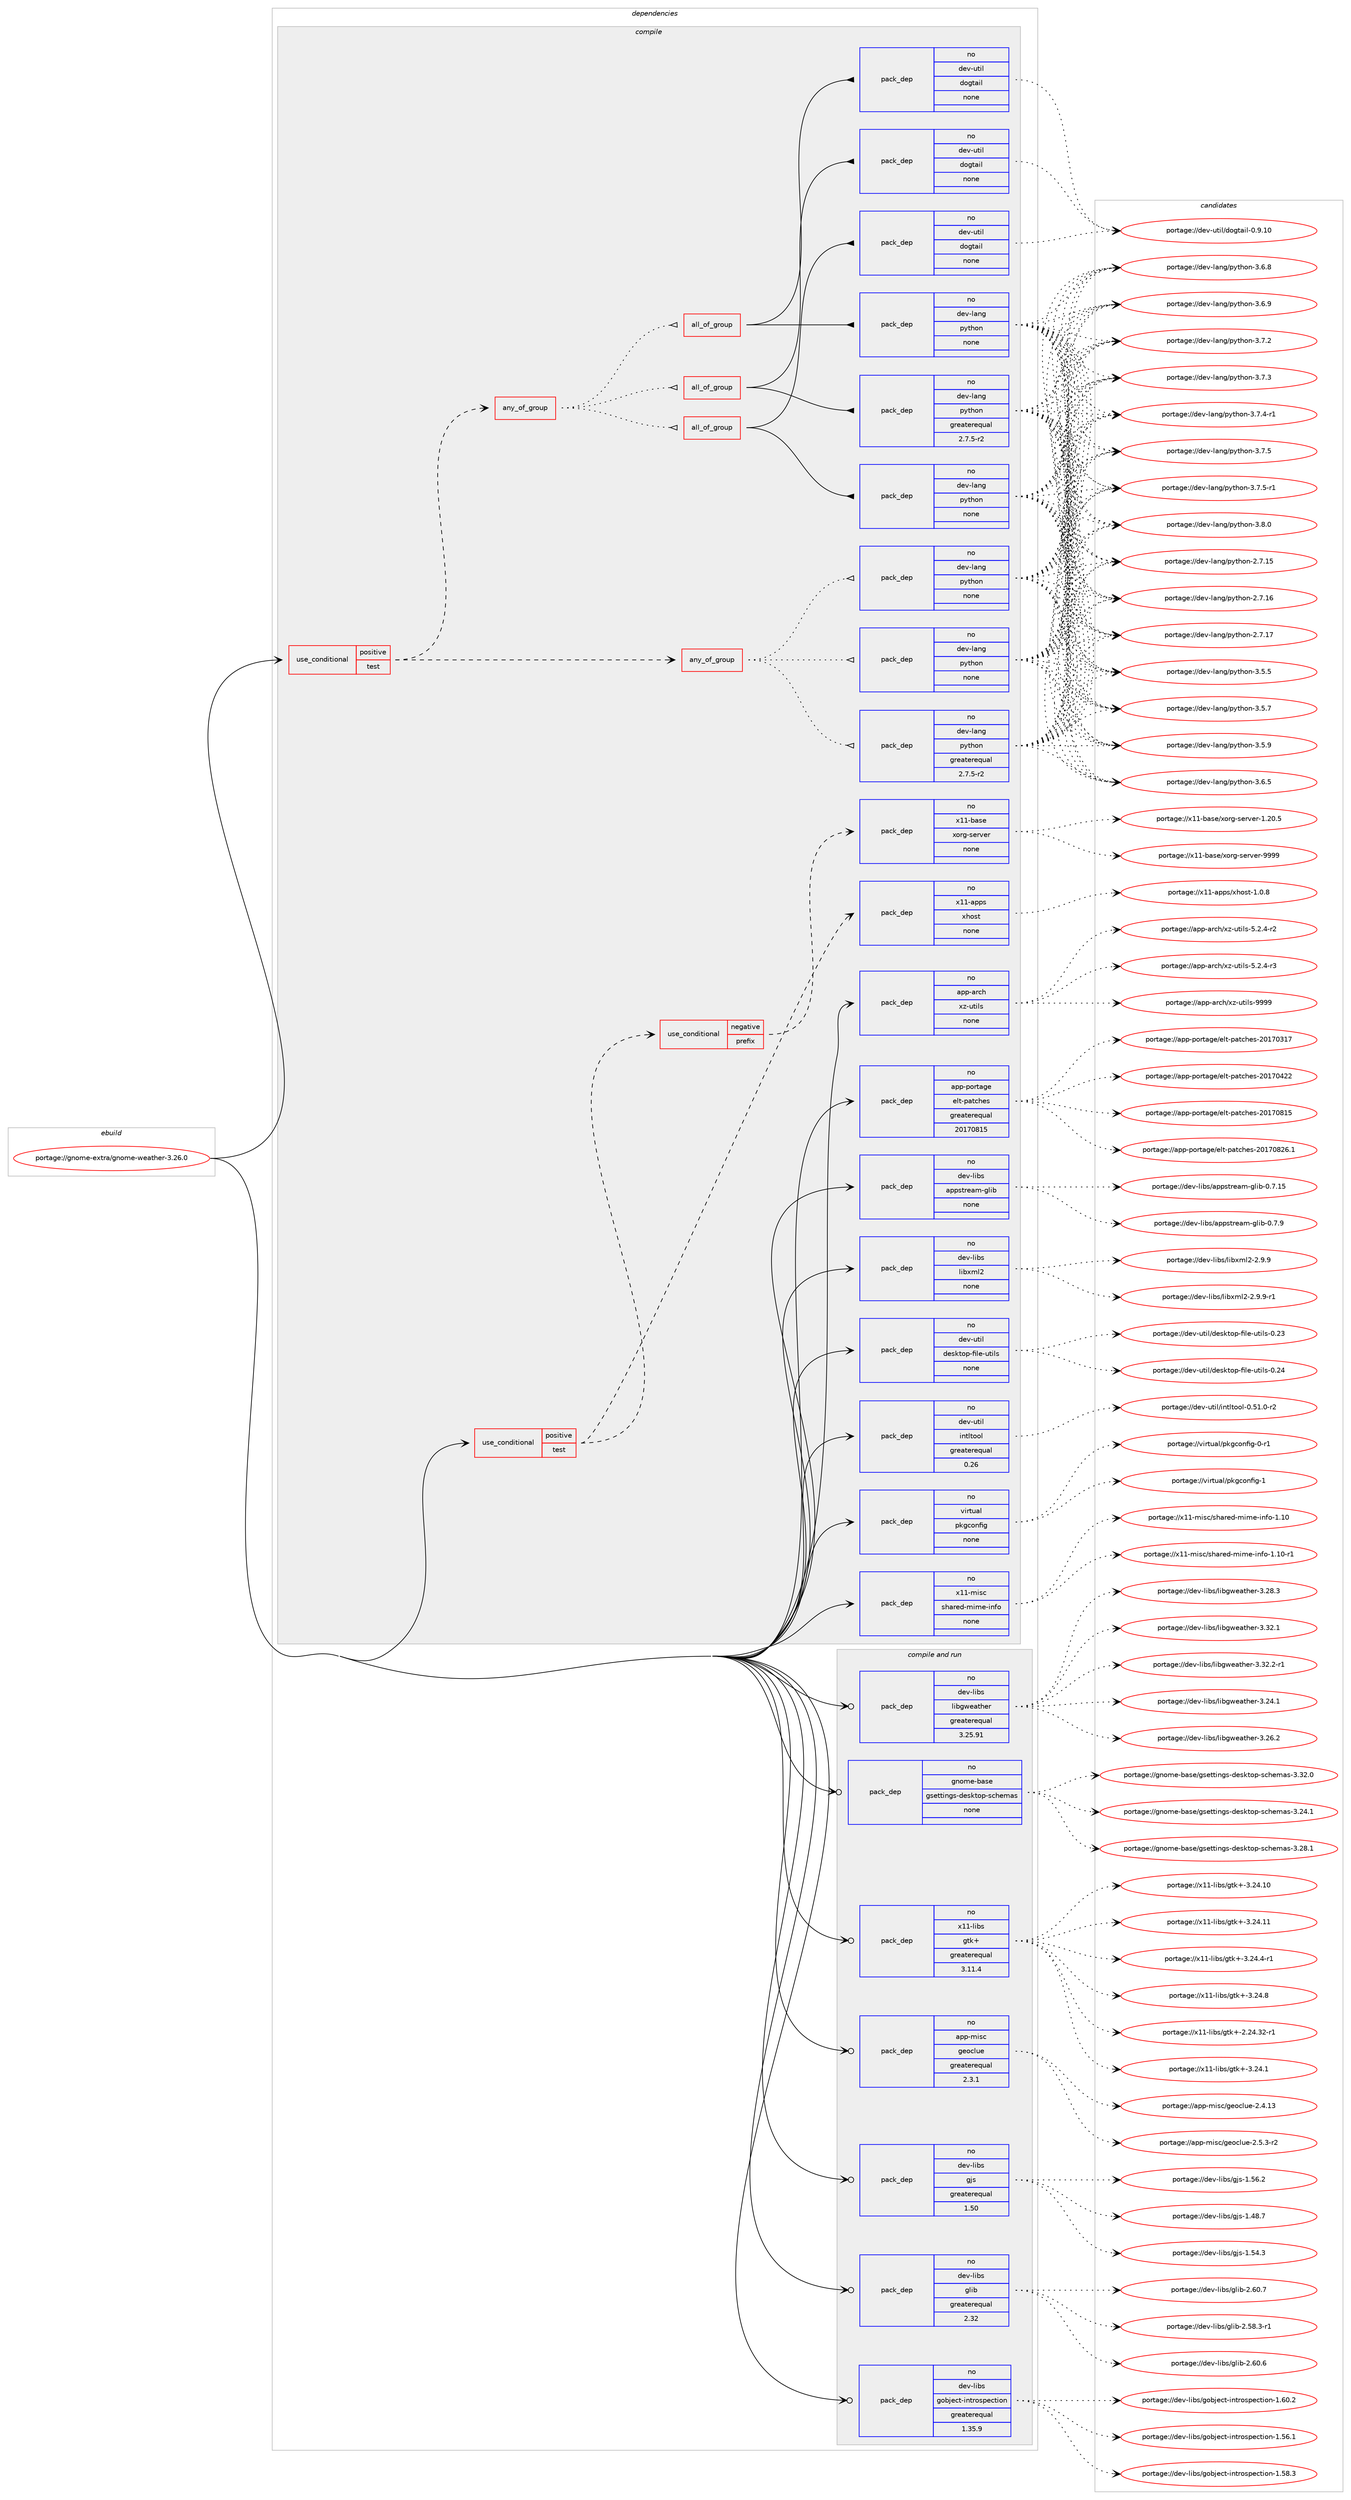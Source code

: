 digraph prolog {

# *************
# Graph options
# *************

newrank=true;
concentrate=true;
compound=true;
graph [rankdir=LR,fontname=Helvetica,fontsize=10,ranksep=1.5];#, ranksep=2.5, nodesep=0.2];
edge  [arrowhead=vee];
node  [fontname=Helvetica,fontsize=10];

# **********
# The ebuild
# **********

subgraph cluster_leftcol {
color=gray;
rank=same;
label=<<i>ebuild</i>>;
id [label="portage://gnome-extra/gnome-weather-3.26.0", color=red, width=4, href="../gnome-extra/gnome-weather-3.26.0.svg"];
}

# ****************
# The dependencies
# ****************

subgraph cluster_midcol {
color=gray;
label=<<i>dependencies</i>>;
subgraph cluster_compile {
fillcolor="#eeeeee";
style=filled;
label=<<i>compile</i>>;
subgraph cond74508 {
dependency282172 [label=<<TABLE BORDER="0" CELLBORDER="1" CELLSPACING="0" CELLPADDING="4"><TR><TD ROWSPAN="3" CELLPADDING="10">use_conditional</TD></TR><TR><TD>positive</TD></TR><TR><TD>test</TD></TR></TABLE>>, shape=none, color=red];
subgraph any4036 {
dependency282173 [label=<<TABLE BORDER="0" CELLBORDER="1" CELLSPACING="0" CELLPADDING="4"><TR><TD CELLPADDING="10">any_of_group</TD></TR></TABLE>>, shape=none, color=red];subgraph pack203536 {
dependency282174 [label=<<TABLE BORDER="0" CELLBORDER="1" CELLSPACING="0" CELLPADDING="4" WIDTH="220"><TR><TD ROWSPAN="6" CELLPADDING="30">pack_dep</TD></TR><TR><TD WIDTH="110">no</TD></TR><TR><TD>dev-lang</TD></TR><TR><TD>python</TD></TR><TR><TD>none</TD></TR><TR><TD></TD></TR></TABLE>>, shape=none, color=blue];
}
dependency282173:e -> dependency282174:w [weight=20,style="dotted",arrowhead="oinv"];
subgraph pack203537 {
dependency282175 [label=<<TABLE BORDER="0" CELLBORDER="1" CELLSPACING="0" CELLPADDING="4" WIDTH="220"><TR><TD ROWSPAN="6" CELLPADDING="30">pack_dep</TD></TR><TR><TD WIDTH="110">no</TD></TR><TR><TD>dev-lang</TD></TR><TR><TD>python</TD></TR><TR><TD>none</TD></TR><TR><TD></TD></TR></TABLE>>, shape=none, color=blue];
}
dependency282173:e -> dependency282175:w [weight=20,style="dotted",arrowhead="oinv"];
subgraph pack203538 {
dependency282176 [label=<<TABLE BORDER="0" CELLBORDER="1" CELLSPACING="0" CELLPADDING="4" WIDTH="220"><TR><TD ROWSPAN="6" CELLPADDING="30">pack_dep</TD></TR><TR><TD WIDTH="110">no</TD></TR><TR><TD>dev-lang</TD></TR><TR><TD>python</TD></TR><TR><TD>greaterequal</TD></TR><TR><TD>2.7.5-r2</TD></TR></TABLE>>, shape=none, color=blue];
}
dependency282173:e -> dependency282176:w [weight=20,style="dotted",arrowhead="oinv"];
}
dependency282172:e -> dependency282173:w [weight=20,style="dashed",arrowhead="vee"];
subgraph any4037 {
dependency282177 [label=<<TABLE BORDER="0" CELLBORDER="1" CELLSPACING="0" CELLPADDING="4"><TR><TD CELLPADDING="10">any_of_group</TD></TR></TABLE>>, shape=none, color=red];subgraph all95 {
dependency282178 [label=<<TABLE BORDER="0" CELLBORDER="1" CELLSPACING="0" CELLPADDING="4"><TR><TD CELLPADDING="10">all_of_group</TD></TR></TABLE>>, shape=none, color=red];subgraph pack203539 {
dependency282179 [label=<<TABLE BORDER="0" CELLBORDER="1" CELLSPACING="0" CELLPADDING="4" WIDTH="220"><TR><TD ROWSPAN="6" CELLPADDING="30">pack_dep</TD></TR><TR><TD WIDTH="110">no</TD></TR><TR><TD>dev-lang</TD></TR><TR><TD>python</TD></TR><TR><TD>none</TD></TR><TR><TD></TD></TR></TABLE>>, shape=none, color=blue];
}
dependency282178:e -> dependency282179:w [weight=20,style="solid",arrowhead="inv"];
subgraph pack203540 {
dependency282180 [label=<<TABLE BORDER="0" CELLBORDER="1" CELLSPACING="0" CELLPADDING="4" WIDTH="220"><TR><TD ROWSPAN="6" CELLPADDING="30">pack_dep</TD></TR><TR><TD WIDTH="110">no</TD></TR><TR><TD>dev-util</TD></TR><TR><TD>dogtail</TD></TR><TR><TD>none</TD></TR><TR><TD></TD></TR></TABLE>>, shape=none, color=blue];
}
dependency282178:e -> dependency282180:w [weight=20,style="solid",arrowhead="inv"];
}
dependency282177:e -> dependency282178:w [weight=20,style="dotted",arrowhead="oinv"];
subgraph all96 {
dependency282181 [label=<<TABLE BORDER="0" CELLBORDER="1" CELLSPACING="0" CELLPADDING="4"><TR><TD CELLPADDING="10">all_of_group</TD></TR></TABLE>>, shape=none, color=red];subgraph pack203541 {
dependency282182 [label=<<TABLE BORDER="0" CELLBORDER="1" CELLSPACING="0" CELLPADDING="4" WIDTH="220"><TR><TD ROWSPAN="6" CELLPADDING="30">pack_dep</TD></TR><TR><TD WIDTH="110">no</TD></TR><TR><TD>dev-lang</TD></TR><TR><TD>python</TD></TR><TR><TD>none</TD></TR><TR><TD></TD></TR></TABLE>>, shape=none, color=blue];
}
dependency282181:e -> dependency282182:w [weight=20,style="solid",arrowhead="inv"];
subgraph pack203542 {
dependency282183 [label=<<TABLE BORDER="0" CELLBORDER="1" CELLSPACING="0" CELLPADDING="4" WIDTH="220"><TR><TD ROWSPAN="6" CELLPADDING="30">pack_dep</TD></TR><TR><TD WIDTH="110">no</TD></TR><TR><TD>dev-util</TD></TR><TR><TD>dogtail</TD></TR><TR><TD>none</TD></TR><TR><TD></TD></TR></TABLE>>, shape=none, color=blue];
}
dependency282181:e -> dependency282183:w [weight=20,style="solid",arrowhead="inv"];
}
dependency282177:e -> dependency282181:w [weight=20,style="dotted",arrowhead="oinv"];
subgraph all97 {
dependency282184 [label=<<TABLE BORDER="0" CELLBORDER="1" CELLSPACING="0" CELLPADDING="4"><TR><TD CELLPADDING="10">all_of_group</TD></TR></TABLE>>, shape=none, color=red];subgraph pack203543 {
dependency282185 [label=<<TABLE BORDER="0" CELLBORDER="1" CELLSPACING="0" CELLPADDING="4" WIDTH="220"><TR><TD ROWSPAN="6" CELLPADDING="30">pack_dep</TD></TR><TR><TD WIDTH="110">no</TD></TR><TR><TD>dev-lang</TD></TR><TR><TD>python</TD></TR><TR><TD>greaterequal</TD></TR><TR><TD>2.7.5-r2</TD></TR></TABLE>>, shape=none, color=blue];
}
dependency282184:e -> dependency282185:w [weight=20,style="solid",arrowhead="inv"];
subgraph pack203544 {
dependency282186 [label=<<TABLE BORDER="0" CELLBORDER="1" CELLSPACING="0" CELLPADDING="4" WIDTH="220"><TR><TD ROWSPAN="6" CELLPADDING="30">pack_dep</TD></TR><TR><TD WIDTH="110">no</TD></TR><TR><TD>dev-util</TD></TR><TR><TD>dogtail</TD></TR><TR><TD>none</TD></TR><TR><TD></TD></TR></TABLE>>, shape=none, color=blue];
}
dependency282184:e -> dependency282186:w [weight=20,style="solid",arrowhead="inv"];
}
dependency282177:e -> dependency282184:w [weight=20,style="dotted",arrowhead="oinv"];
}
dependency282172:e -> dependency282177:w [weight=20,style="dashed",arrowhead="vee"];
}
id:e -> dependency282172:w [weight=20,style="solid",arrowhead="vee"];
subgraph cond74509 {
dependency282187 [label=<<TABLE BORDER="0" CELLBORDER="1" CELLSPACING="0" CELLPADDING="4"><TR><TD ROWSPAN="3" CELLPADDING="10">use_conditional</TD></TR><TR><TD>positive</TD></TR><TR><TD>test</TD></TR></TABLE>>, shape=none, color=red];
subgraph cond74510 {
dependency282188 [label=<<TABLE BORDER="0" CELLBORDER="1" CELLSPACING="0" CELLPADDING="4"><TR><TD ROWSPAN="3" CELLPADDING="10">use_conditional</TD></TR><TR><TD>negative</TD></TR><TR><TD>prefix</TD></TR></TABLE>>, shape=none, color=red];
subgraph pack203545 {
dependency282189 [label=<<TABLE BORDER="0" CELLBORDER="1" CELLSPACING="0" CELLPADDING="4" WIDTH="220"><TR><TD ROWSPAN="6" CELLPADDING="30">pack_dep</TD></TR><TR><TD WIDTH="110">no</TD></TR><TR><TD>x11-base</TD></TR><TR><TD>xorg-server</TD></TR><TR><TD>none</TD></TR><TR><TD></TD></TR></TABLE>>, shape=none, color=blue];
}
dependency282188:e -> dependency282189:w [weight=20,style="dashed",arrowhead="vee"];
}
dependency282187:e -> dependency282188:w [weight=20,style="dashed",arrowhead="vee"];
subgraph pack203546 {
dependency282190 [label=<<TABLE BORDER="0" CELLBORDER="1" CELLSPACING="0" CELLPADDING="4" WIDTH="220"><TR><TD ROWSPAN="6" CELLPADDING="30">pack_dep</TD></TR><TR><TD WIDTH="110">no</TD></TR><TR><TD>x11-apps</TD></TR><TR><TD>xhost</TD></TR><TR><TD>none</TD></TR><TR><TD></TD></TR></TABLE>>, shape=none, color=blue];
}
dependency282187:e -> dependency282190:w [weight=20,style="dashed",arrowhead="vee"];
}
id:e -> dependency282187:w [weight=20,style="solid",arrowhead="vee"];
subgraph pack203547 {
dependency282191 [label=<<TABLE BORDER="0" CELLBORDER="1" CELLSPACING="0" CELLPADDING="4" WIDTH="220"><TR><TD ROWSPAN="6" CELLPADDING="30">pack_dep</TD></TR><TR><TD WIDTH="110">no</TD></TR><TR><TD>app-arch</TD></TR><TR><TD>xz-utils</TD></TR><TR><TD>none</TD></TR><TR><TD></TD></TR></TABLE>>, shape=none, color=blue];
}
id:e -> dependency282191:w [weight=20,style="solid",arrowhead="vee"];
subgraph pack203548 {
dependency282192 [label=<<TABLE BORDER="0" CELLBORDER="1" CELLSPACING="0" CELLPADDING="4" WIDTH="220"><TR><TD ROWSPAN="6" CELLPADDING="30">pack_dep</TD></TR><TR><TD WIDTH="110">no</TD></TR><TR><TD>app-portage</TD></TR><TR><TD>elt-patches</TD></TR><TR><TD>greaterequal</TD></TR><TR><TD>20170815</TD></TR></TABLE>>, shape=none, color=blue];
}
id:e -> dependency282192:w [weight=20,style="solid",arrowhead="vee"];
subgraph pack203549 {
dependency282193 [label=<<TABLE BORDER="0" CELLBORDER="1" CELLSPACING="0" CELLPADDING="4" WIDTH="220"><TR><TD ROWSPAN="6" CELLPADDING="30">pack_dep</TD></TR><TR><TD WIDTH="110">no</TD></TR><TR><TD>dev-libs</TD></TR><TR><TD>appstream-glib</TD></TR><TR><TD>none</TD></TR><TR><TD></TD></TR></TABLE>>, shape=none, color=blue];
}
id:e -> dependency282193:w [weight=20,style="solid",arrowhead="vee"];
subgraph pack203550 {
dependency282194 [label=<<TABLE BORDER="0" CELLBORDER="1" CELLSPACING="0" CELLPADDING="4" WIDTH="220"><TR><TD ROWSPAN="6" CELLPADDING="30">pack_dep</TD></TR><TR><TD WIDTH="110">no</TD></TR><TR><TD>dev-libs</TD></TR><TR><TD>libxml2</TD></TR><TR><TD>none</TD></TR><TR><TD></TD></TR></TABLE>>, shape=none, color=blue];
}
id:e -> dependency282194:w [weight=20,style="solid",arrowhead="vee"];
subgraph pack203551 {
dependency282195 [label=<<TABLE BORDER="0" CELLBORDER="1" CELLSPACING="0" CELLPADDING="4" WIDTH="220"><TR><TD ROWSPAN="6" CELLPADDING="30">pack_dep</TD></TR><TR><TD WIDTH="110">no</TD></TR><TR><TD>dev-util</TD></TR><TR><TD>desktop-file-utils</TD></TR><TR><TD>none</TD></TR><TR><TD></TD></TR></TABLE>>, shape=none, color=blue];
}
id:e -> dependency282195:w [weight=20,style="solid",arrowhead="vee"];
subgraph pack203552 {
dependency282196 [label=<<TABLE BORDER="0" CELLBORDER="1" CELLSPACING="0" CELLPADDING="4" WIDTH="220"><TR><TD ROWSPAN="6" CELLPADDING="30">pack_dep</TD></TR><TR><TD WIDTH="110">no</TD></TR><TR><TD>dev-util</TD></TR><TR><TD>intltool</TD></TR><TR><TD>greaterequal</TD></TR><TR><TD>0.26</TD></TR></TABLE>>, shape=none, color=blue];
}
id:e -> dependency282196:w [weight=20,style="solid",arrowhead="vee"];
subgraph pack203553 {
dependency282197 [label=<<TABLE BORDER="0" CELLBORDER="1" CELLSPACING="0" CELLPADDING="4" WIDTH="220"><TR><TD ROWSPAN="6" CELLPADDING="30">pack_dep</TD></TR><TR><TD WIDTH="110">no</TD></TR><TR><TD>virtual</TD></TR><TR><TD>pkgconfig</TD></TR><TR><TD>none</TD></TR><TR><TD></TD></TR></TABLE>>, shape=none, color=blue];
}
id:e -> dependency282197:w [weight=20,style="solid",arrowhead="vee"];
subgraph pack203554 {
dependency282198 [label=<<TABLE BORDER="0" CELLBORDER="1" CELLSPACING="0" CELLPADDING="4" WIDTH="220"><TR><TD ROWSPAN="6" CELLPADDING="30">pack_dep</TD></TR><TR><TD WIDTH="110">no</TD></TR><TR><TD>x11-misc</TD></TR><TR><TD>shared-mime-info</TD></TR><TR><TD>none</TD></TR><TR><TD></TD></TR></TABLE>>, shape=none, color=blue];
}
id:e -> dependency282198:w [weight=20,style="solid",arrowhead="vee"];
}
subgraph cluster_compileandrun {
fillcolor="#eeeeee";
style=filled;
label=<<i>compile and run</i>>;
subgraph pack203555 {
dependency282199 [label=<<TABLE BORDER="0" CELLBORDER="1" CELLSPACING="0" CELLPADDING="4" WIDTH="220"><TR><TD ROWSPAN="6" CELLPADDING="30">pack_dep</TD></TR><TR><TD WIDTH="110">no</TD></TR><TR><TD>app-misc</TD></TR><TR><TD>geoclue</TD></TR><TR><TD>greaterequal</TD></TR><TR><TD>2.3.1</TD></TR></TABLE>>, shape=none, color=blue];
}
id:e -> dependency282199:w [weight=20,style="solid",arrowhead="odotvee"];
subgraph pack203556 {
dependency282200 [label=<<TABLE BORDER="0" CELLBORDER="1" CELLSPACING="0" CELLPADDING="4" WIDTH="220"><TR><TD ROWSPAN="6" CELLPADDING="30">pack_dep</TD></TR><TR><TD WIDTH="110">no</TD></TR><TR><TD>dev-libs</TD></TR><TR><TD>gjs</TD></TR><TR><TD>greaterequal</TD></TR><TR><TD>1.50</TD></TR></TABLE>>, shape=none, color=blue];
}
id:e -> dependency282200:w [weight=20,style="solid",arrowhead="odotvee"];
subgraph pack203557 {
dependency282201 [label=<<TABLE BORDER="0" CELLBORDER="1" CELLSPACING="0" CELLPADDING="4" WIDTH="220"><TR><TD ROWSPAN="6" CELLPADDING="30">pack_dep</TD></TR><TR><TD WIDTH="110">no</TD></TR><TR><TD>dev-libs</TD></TR><TR><TD>glib</TD></TR><TR><TD>greaterequal</TD></TR><TR><TD>2.32</TD></TR></TABLE>>, shape=none, color=blue];
}
id:e -> dependency282201:w [weight=20,style="solid",arrowhead="odotvee"];
subgraph pack203558 {
dependency282202 [label=<<TABLE BORDER="0" CELLBORDER="1" CELLSPACING="0" CELLPADDING="4" WIDTH="220"><TR><TD ROWSPAN="6" CELLPADDING="30">pack_dep</TD></TR><TR><TD WIDTH="110">no</TD></TR><TR><TD>dev-libs</TD></TR><TR><TD>gobject-introspection</TD></TR><TR><TD>greaterequal</TD></TR><TR><TD>1.35.9</TD></TR></TABLE>>, shape=none, color=blue];
}
id:e -> dependency282202:w [weight=20,style="solid",arrowhead="odotvee"];
subgraph pack203559 {
dependency282203 [label=<<TABLE BORDER="0" CELLBORDER="1" CELLSPACING="0" CELLPADDING="4" WIDTH="220"><TR><TD ROWSPAN="6" CELLPADDING="30">pack_dep</TD></TR><TR><TD WIDTH="110">no</TD></TR><TR><TD>dev-libs</TD></TR><TR><TD>libgweather</TD></TR><TR><TD>greaterequal</TD></TR><TR><TD>3.25.91</TD></TR></TABLE>>, shape=none, color=blue];
}
id:e -> dependency282203:w [weight=20,style="solid",arrowhead="odotvee"];
subgraph pack203560 {
dependency282204 [label=<<TABLE BORDER="0" CELLBORDER="1" CELLSPACING="0" CELLPADDING="4" WIDTH="220"><TR><TD ROWSPAN="6" CELLPADDING="30">pack_dep</TD></TR><TR><TD WIDTH="110">no</TD></TR><TR><TD>gnome-base</TD></TR><TR><TD>gsettings-desktop-schemas</TD></TR><TR><TD>none</TD></TR><TR><TD></TD></TR></TABLE>>, shape=none, color=blue];
}
id:e -> dependency282204:w [weight=20,style="solid",arrowhead="odotvee"];
subgraph pack203561 {
dependency282205 [label=<<TABLE BORDER="0" CELLBORDER="1" CELLSPACING="0" CELLPADDING="4" WIDTH="220"><TR><TD ROWSPAN="6" CELLPADDING="30">pack_dep</TD></TR><TR><TD WIDTH="110">no</TD></TR><TR><TD>x11-libs</TD></TR><TR><TD>gtk+</TD></TR><TR><TD>greaterequal</TD></TR><TR><TD>3.11.4</TD></TR></TABLE>>, shape=none, color=blue];
}
id:e -> dependency282205:w [weight=20,style="solid",arrowhead="odotvee"];
}
subgraph cluster_run {
fillcolor="#eeeeee";
style=filled;
label=<<i>run</i>>;
}
}

# **************
# The candidates
# **************

subgraph cluster_choices {
rank=same;
color=gray;
label=<<i>candidates</i>>;

subgraph choice203536 {
color=black;
nodesep=1;
choiceportage10010111845108971101034711212111610411111045504655464953 [label="portage://dev-lang/python-2.7.15", color=red, width=4,href="../dev-lang/python-2.7.15.svg"];
choiceportage10010111845108971101034711212111610411111045504655464954 [label="portage://dev-lang/python-2.7.16", color=red, width=4,href="../dev-lang/python-2.7.16.svg"];
choiceportage10010111845108971101034711212111610411111045504655464955 [label="portage://dev-lang/python-2.7.17", color=red, width=4,href="../dev-lang/python-2.7.17.svg"];
choiceportage100101118451089711010347112121116104111110455146534653 [label="portage://dev-lang/python-3.5.5", color=red, width=4,href="../dev-lang/python-3.5.5.svg"];
choiceportage100101118451089711010347112121116104111110455146534655 [label="portage://dev-lang/python-3.5.7", color=red, width=4,href="../dev-lang/python-3.5.7.svg"];
choiceportage100101118451089711010347112121116104111110455146534657 [label="portage://dev-lang/python-3.5.9", color=red, width=4,href="../dev-lang/python-3.5.9.svg"];
choiceportage100101118451089711010347112121116104111110455146544653 [label="portage://dev-lang/python-3.6.5", color=red, width=4,href="../dev-lang/python-3.6.5.svg"];
choiceportage100101118451089711010347112121116104111110455146544656 [label="portage://dev-lang/python-3.6.8", color=red, width=4,href="../dev-lang/python-3.6.8.svg"];
choiceportage100101118451089711010347112121116104111110455146544657 [label="portage://dev-lang/python-3.6.9", color=red, width=4,href="../dev-lang/python-3.6.9.svg"];
choiceportage100101118451089711010347112121116104111110455146554650 [label="portage://dev-lang/python-3.7.2", color=red, width=4,href="../dev-lang/python-3.7.2.svg"];
choiceportage100101118451089711010347112121116104111110455146554651 [label="portage://dev-lang/python-3.7.3", color=red, width=4,href="../dev-lang/python-3.7.3.svg"];
choiceportage1001011184510897110103471121211161041111104551465546524511449 [label="portage://dev-lang/python-3.7.4-r1", color=red, width=4,href="../dev-lang/python-3.7.4-r1.svg"];
choiceportage100101118451089711010347112121116104111110455146554653 [label="portage://dev-lang/python-3.7.5", color=red, width=4,href="../dev-lang/python-3.7.5.svg"];
choiceportage1001011184510897110103471121211161041111104551465546534511449 [label="portage://dev-lang/python-3.7.5-r1", color=red, width=4,href="../dev-lang/python-3.7.5-r1.svg"];
choiceportage100101118451089711010347112121116104111110455146564648 [label="portage://dev-lang/python-3.8.0", color=red, width=4,href="../dev-lang/python-3.8.0.svg"];
dependency282174:e -> choiceportage10010111845108971101034711212111610411111045504655464953:w [style=dotted,weight="100"];
dependency282174:e -> choiceportage10010111845108971101034711212111610411111045504655464954:w [style=dotted,weight="100"];
dependency282174:e -> choiceportage10010111845108971101034711212111610411111045504655464955:w [style=dotted,weight="100"];
dependency282174:e -> choiceportage100101118451089711010347112121116104111110455146534653:w [style=dotted,weight="100"];
dependency282174:e -> choiceportage100101118451089711010347112121116104111110455146534655:w [style=dotted,weight="100"];
dependency282174:e -> choiceportage100101118451089711010347112121116104111110455146534657:w [style=dotted,weight="100"];
dependency282174:e -> choiceportage100101118451089711010347112121116104111110455146544653:w [style=dotted,weight="100"];
dependency282174:e -> choiceportage100101118451089711010347112121116104111110455146544656:w [style=dotted,weight="100"];
dependency282174:e -> choiceportage100101118451089711010347112121116104111110455146544657:w [style=dotted,weight="100"];
dependency282174:e -> choiceportage100101118451089711010347112121116104111110455146554650:w [style=dotted,weight="100"];
dependency282174:e -> choiceportage100101118451089711010347112121116104111110455146554651:w [style=dotted,weight="100"];
dependency282174:e -> choiceportage1001011184510897110103471121211161041111104551465546524511449:w [style=dotted,weight="100"];
dependency282174:e -> choiceportage100101118451089711010347112121116104111110455146554653:w [style=dotted,weight="100"];
dependency282174:e -> choiceportage1001011184510897110103471121211161041111104551465546534511449:w [style=dotted,weight="100"];
dependency282174:e -> choiceportage100101118451089711010347112121116104111110455146564648:w [style=dotted,weight="100"];
}
subgraph choice203537 {
color=black;
nodesep=1;
choiceportage10010111845108971101034711212111610411111045504655464953 [label="portage://dev-lang/python-2.7.15", color=red, width=4,href="../dev-lang/python-2.7.15.svg"];
choiceportage10010111845108971101034711212111610411111045504655464954 [label="portage://dev-lang/python-2.7.16", color=red, width=4,href="../dev-lang/python-2.7.16.svg"];
choiceportage10010111845108971101034711212111610411111045504655464955 [label="portage://dev-lang/python-2.7.17", color=red, width=4,href="../dev-lang/python-2.7.17.svg"];
choiceportage100101118451089711010347112121116104111110455146534653 [label="portage://dev-lang/python-3.5.5", color=red, width=4,href="../dev-lang/python-3.5.5.svg"];
choiceportage100101118451089711010347112121116104111110455146534655 [label="portage://dev-lang/python-3.5.7", color=red, width=4,href="../dev-lang/python-3.5.7.svg"];
choiceportage100101118451089711010347112121116104111110455146534657 [label="portage://dev-lang/python-3.5.9", color=red, width=4,href="../dev-lang/python-3.5.9.svg"];
choiceportage100101118451089711010347112121116104111110455146544653 [label="portage://dev-lang/python-3.6.5", color=red, width=4,href="../dev-lang/python-3.6.5.svg"];
choiceportage100101118451089711010347112121116104111110455146544656 [label="portage://dev-lang/python-3.6.8", color=red, width=4,href="../dev-lang/python-3.6.8.svg"];
choiceportage100101118451089711010347112121116104111110455146544657 [label="portage://dev-lang/python-3.6.9", color=red, width=4,href="../dev-lang/python-3.6.9.svg"];
choiceportage100101118451089711010347112121116104111110455146554650 [label="portage://dev-lang/python-3.7.2", color=red, width=4,href="../dev-lang/python-3.7.2.svg"];
choiceportage100101118451089711010347112121116104111110455146554651 [label="portage://dev-lang/python-3.7.3", color=red, width=4,href="../dev-lang/python-3.7.3.svg"];
choiceportage1001011184510897110103471121211161041111104551465546524511449 [label="portage://dev-lang/python-3.7.4-r1", color=red, width=4,href="../dev-lang/python-3.7.4-r1.svg"];
choiceportage100101118451089711010347112121116104111110455146554653 [label="portage://dev-lang/python-3.7.5", color=red, width=4,href="../dev-lang/python-3.7.5.svg"];
choiceportage1001011184510897110103471121211161041111104551465546534511449 [label="portage://dev-lang/python-3.7.5-r1", color=red, width=4,href="../dev-lang/python-3.7.5-r1.svg"];
choiceportage100101118451089711010347112121116104111110455146564648 [label="portage://dev-lang/python-3.8.0", color=red, width=4,href="../dev-lang/python-3.8.0.svg"];
dependency282175:e -> choiceportage10010111845108971101034711212111610411111045504655464953:w [style=dotted,weight="100"];
dependency282175:e -> choiceportage10010111845108971101034711212111610411111045504655464954:w [style=dotted,weight="100"];
dependency282175:e -> choiceportage10010111845108971101034711212111610411111045504655464955:w [style=dotted,weight="100"];
dependency282175:e -> choiceportage100101118451089711010347112121116104111110455146534653:w [style=dotted,weight="100"];
dependency282175:e -> choiceportage100101118451089711010347112121116104111110455146534655:w [style=dotted,weight="100"];
dependency282175:e -> choiceportage100101118451089711010347112121116104111110455146534657:w [style=dotted,weight="100"];
dependency282175:e -> choiceportage100101118451089711010347112121116104111110455146544653:w [style=dotted,weight="100"];
dependency282175:e -> choiceportage100101118451089711010347112121116104111110455146544656:w [style=dotted,weight="100"];
dependency282175:e -> choiceportage100101118451089711010347112121116104111110455146544657:w [style=dotted,weight="100"];
dependency282175:e -> choiceportage100101118451089711010347112121116104111110455146554650:w [style=dotted,weight="100"];
dependency282175:e -> choiceportage100101118451089711010347112121116104111110455146554651:w [style=dotted,weight="100"];
dependency282175:e -> choiceportage1001011184510897110103471121211161041111104551465546524511449:w [style=dotted,weight="100"];
dependency282175:e -> choiceportage100101118451089711010347112121116104111110455146554653:w [style=dotted,weight="100"];
dependency282175:e -> choiceportage1001011184510897110103471121211161041111104551465546534511449:w [style=dotted,weight="100"];
dependency282175:e -> choiceportage100101118451089711010347112121116104111110455146564648:w [style=dotted,weight="100"];
}
subgraph choice203538 {
color=black;
nodesep=1;
choiceportage10010111845108971101034711212111610411111045504655464953 [label="portage://dev-lang/python-2.7.15", color=red, width=4,href="../dev-lang/python-2.7.15.svg"];
choiceportage10010111845108971101034711212111610411111045504655464954 [label="portage://dev-lang/python-2.7.16", color=red, width=4,href="../dev-lang/python-2.7.16.svg"];
choiceportage10010111845108971101034711212111610411111045504655464955 [label="portage://dev-lang/python-2.7.17", color=red, width=4,href="../dev-lang/python-2.7.17.svg"];
choiceportage100101118451089711010347112121116104111110455146534653 [label="portage://dev-lang/python-3.5.5", color=red, width=4,href="../dev-lang/python-3.5.5.svg"];
choiceportage100101118451089711010347112121116104111110455146534655 [label="portage://dev-lang/python-3.5.7", color=red, width=4,href="../dev-lang/python-3.5.7.svg"];
choiceportage100101118451089711010347112121116104111110455146534657 [label="portage://dev-lang/python-3.5.9", color=red, width=4,href="../dev-lang/python-3.5.9.svg"];
choiceportage100101118451089711010347112121116104111110455146544653 [label="portage://dev-lang/python-3.6.5", color=red, width=4,href="../dev-lang/python-3.6.5.svg"];
choiceportage100101118451089711010347112121116104111110455146544656 [label="portage://dev-lang/python-3.6.8", color=red, width=4,href="../dev-lang/python-3.6.8.svg"];
choiceportage100101118451089711010347112121116104111110455146544657 [label="portage://dev-lang/python-3.6.9", color=red, width=4,href="../dev-lang/python-3.6.9.svg"];
choiceportage100101118451089711010347112121116104111110455146554650 [label="portage://dev-lang/python-3.7.2", color=red, width=4,href="../dev-lang/python-3.7.2.svg"];
choiceportage100101118451089711010347112121116104111110455146554651 [label="portage://dev-lang/python-3.7.3", color=red, width=4,href="../dev-lang/python-3.7.3.svg"];
choiceportage1001011184510897110103471121211161041111104551465546524511449 [label="portage://dev-lang/python-3.7.4-r1", color=red, width=4,href="../dev-lang/python-3.7.4-r1.svg"];
choiceportage100101118451089711010347112121116104111110455146554653 [label="portage://dev-lang/python-3.7.5", color=red, width=4,href="../dev-lang/python-3.7.5.svg"];
choiceportage1001011184510897110103471121211161041111104551465546534511449 [label="portage://dev-lang/python-3.7.5-r1", color=red, width=4,href="../dev-lang/python-3.7.5-r1.svg"];
choiceportage100101118451089711010347112121116104111110455146564648 [label="portage://dev-lang/python-3.8.0", color=red, width=4,href="../dev-lang/python-3.8.0.svg"];
dependency282176:e -> choiceportage10010111845108971101034711212111610411111045504655464953:w [style=dotted,weight="100"];
dependency282176:e -> choiceportage10010111845108971101034711212111610411111045504655464954:w [style=dotted,weight="100"];
dependency282176:e -> choiceportage10010111845108971101034711212111610411111045504655464955:w [style=dotted,weight="100"];
dependency282176:e -> choiceportage100101118451089711010347112121116104111110455146534653:w [style=dotted,weight="100"];
dependency282176:e -> choiceportage100101118451089711010347112121116104111110455146534655:w [style=dotted,weight="100"];
dependency282176:e -> choiceportage100101118451089711010347112121116104111110455146534657:w [style=dotted,weight="100"];
dependency282176:e -> choiceportage100101118451089711010347112121116104111110455146544653:w [style=dotted,weight="100"];
dependency282176:e -> choiceportage100101118451089711010347112121116104111110455146544656:w [style=dotted,weight="100"];
dependency282176:e -> choiceportage100101118451089711010347112121116104111110455146544657:w [style=dotted,weight="100"];
dependency282176:e -> choiceportage100101118451089711010347112121116104111110455146554650:w [style=dotted,weight="100"];
dependency282176:e -> choiceportage100101118451089711010347112121116104111110455146554651:w [style=dotted,weight="100"];
dependency282176:e -> choiceportage1001011184510897110103471121211161041111104551465546524511449:w [style=dotted,weight="100"];
dependency282176:e -> choiceportage100101118451089711010347112121116104111110455146554653:w [style=dotted,weight="100"];
dependency282176:e -> choiceportage1001011184510897110103471121211161041111104551465546534511449:w [style=dotted,weight="100"];
dependency282176:e -> choiceportage100101118451089711010347112121116104111110455146564648:w [style=dotted,weight="100"];
}
subgraph choice203539 {
color=black;
nodesep=1;
choiceportage10010111845108971101034711212111610411111045504655464953 [label="portage://dev-lang/python-2.7.15", color=red, width=4,href="../dev-lang/python-2.7.15.svg"];
choiceportage10010111845108971101034711212111610411111045504655464954 [label="portage://dev-lang/python-2.7.16", color=red, width=4,href="../dev-lang/python-2.7.16.svg"];
choiceportage10010111845108971101034711212111610411111045504655464955 [label="portage://dev-lang/python-2.7.17", color=red, width=4,href="../dev-lang/python-2.7.17.svg"];
choiceportage100101118451089711010347112121116104111110455146534653 [label="portage://dev-lang/python-3.5.5", color=red, width=4,href="../dev-lang/python-3.5.5.svg"];
choiceportage100101118451089711010347112121116104111110455146534655 [label="portage://dev-lang/python-3.5.7", color=red, width=4,href="../dev-lang/python-3.5.7.svg"];
choiceportage100101118451089711010347112121116104111110455146534657 [label="portage://dev-lang/python-3.5.9", color=red, width=4,href="../dev-lang/python-3.5.9.svg"];
choiceportage100101118451089711010347112121116104111110455146544653 [label="portage://dev-lang/python-3.6.5", color=red, width=4,href="../dev-lang/python-3.6.5.svg"];
choiceportage100101118451089711010347112121116104111110455146544656 [label="portage://dev-lang/python-3.6.8", color=red, width=4,href="../dev-lang/python-3.6.8.svg"];
choiceportage100101118451089711010347112121116104111110455146544657 [label="portage://dev-lang/python-3.6.9", color=red, width=4,href="../dev-lang/python-3.6.9.svg"];
choiceportage100101118451089711010347112121116104111110455146554650 [label="portage://dev-lang/python-3.7.2", color=red, width=4,href="../dev-lang/python-3.7.2.svg"];
choiceportage100101118451089711010347112121116104111110455146554651 [label="portage://dev-lang/python-3.7.3", color=red, width=4,href="../dev-lang/python-3.7.3.svg"];
choiceportage1001011184510897110103471121211161041111104551465546524511449 [label="portage://dev-lang/python-3.7.4-r1", color=red, width=4,href="../dev-lang/python-3.7.4-r1.svg"];
choiceportage100101118451089711010347112121116104111110455146554653 [label="portage://dev-lang/python-3.7.5", color=red, width=4,href="../dev-lang/python-3.7.5.svg"];
choiceportage1001011184510897110103471121211161041111104551465546534511449 [label="portage://dev-lang/python-3.7.5-r1", color=red, width=4,href="../dev-lang/python-3.7.5-r1.svg"];
choiceportage100101118451089711010347112121116104111110455146564648 [label="portage://dev-lang/python-3.8.0", color=red, width=4,href="../dev-lang/python-3.8.0.svg"];
dependency282179:e -> choiceportage10010111845108971101034711212111610411111045504655464953:w [style=dotted,weight="100"];
dependency282179:e -> choiceportage10010111845108971101034711212111610411111045504655464954:w [style=dotted,weight="100"];
dependency282179:e -> choiceportage10010111845108971101034711212111610411111045504655464955:w [style=dotted,weight="100"];
dependency282179:e -> choiceportage100101118451089711010347112121116104111110455146534653:w [style=dotted,weight="100"];
dependency282179:e -> choiceportage100101118451089711010347112121116104111110455146534655:w [style=dotted,weight="100"];
dependency282179:e -> choiceportage100101118451089711010347112121116104111110455146534657:w [style=dotted,weight="100"];
dependency282179:e -> choiceportage100101118451089711010347112121116104111110455146544653:w [style=dotted,weight="100"];
dependency282179:e -> choiceportage100101118451089711010347112121116104111110455146544656:w [style=dotted,weight="100"];
dependency282179:e -> choiceportage100101118451089711010347112121116104111110455146544657:w [style=dotted,weight="100"];
dependency282179:e -> choiceportage100101118451089711010347112121116104111110455146554650:w [style=dotted,weight="100"];
dependency282179:e -> choiceportage100101118451089711010347112121116104111110455146554651:w [style=dotted,weight="100"];
dependency282179:e -> choiceportage1001011184510897110103471121211161041111104551465546524511449:w [style=dotted,weight="100"];
dependency282179:e -> choiceportage100101118451089711010347112121116104111110455146554653:w [style=dotted,weight="100"];
dependency282179:e -> choiceportage1001011184510897110103471121211161041111104551465546534511449:w [style=dotted,weight="100"];
dependency282179:e -> choiceportage100101118451089711010347112121116104111110455146564648:w [style=dotted,weight="100"];
}
subgraph choice203540 {
color=black;
nodesep=1;
choiceportage10010111845117116105108471001111031169710510845484657464948 [label="portage://dev-util/dogtail-0.9.10", color=red, width=4,href="../dev-util/dogtail-0.9.10.svg"];
dependency282180:e -> choiceportage10010111845117116105108471001111031169710510845484657464948:w [style=dotted,weight="100"];
}
subgraph choice203541 {
color=black;
nodesep=1;
choiceportage10010111845108971101034711212111610411111045504655464953 [label="portage://dev-lang/python-2.7.15", color=red, width=4,href="../dev-lang/python-2.7.15.svg"];
choiceportage10010111845108971101034711212111610411111045504655464954 [label="portage://dev-lang/python-2.7.16", color=red, width=4,href="../dev-lang/python-2.7.16.svg"];
choiceportage10010111845108971101034711212111610411111045504655464955 [label="portage://dev-lang/python-2.7.17", color=red, width=4,href="../dev-lang/python-2.7.17.svg"];
choiceportage100101118451089711010347112121116104111110455146534653 [label="portage://dev-lang/python-3.5.5", color=red, width=4,href="../dev-lang/python-3.5.5.svg"];
choiceportage100101118451089711010347112121116104111110455146534655 [label="portage://dev-lang/python-3.5.7", color=red, width=4,href="../dev-lang/python-3.5.7.svg"];
choiceportage100101118451089711010347112121116104111110455146534657 [label="portage://dev-lang/python-3.5.9", color=red, width=4,href="../dev-lang/python-3.5.9.svg"];
choiceportage100101118451089711010347112121116104111110455146544653 [label="portage://dev-lang/python-3.6.5", color=red, width=4,href="../dev-lang/python-3.6.5.svg"];
choiceportage100101118451089711010347112121116104111110455146544656 [label="portage://dev-lang/python-3.6.8", color=red, width=4,href="../dev-lang/python-3.6.8.svg"];
choiceportage100101118451089711010347112121116104111110455146544657 [label="portage://dev-lang/python-3.6.9", color=red, width=4,href="../dev-lang/python-3.6.9.svg"];
choiceportage100101118451089711010347112121116104111110455146554650 [label="portage://dev-lang/python-3.7.2", color=red, width=4,href="../dev-lang/python-3.7.2.svg"];
choiceportage100101118451089711010347112121116104111110455146554651 [label="portage://dev-lang/python-3.7.3", color=red, width=4,href="../dev-lang/python-3.7.3.svg"];
choiceportage1001011184510897110103471121211161041111104551465546524511449 [label="portage://dev-lang/python-3.7.4-r1", color=red, width=4,href="../dev-lang/python-3.7.4-r1.svg"];
choiceportage100101118451089711010347112121116104111110455146554653 [label="portage://dev-lang/python-3.7.5", color=red, width=4,href="../dev-lang/python-3.7.5.svg"];
choiceportage1001011184510897110103471121211161041111104551465546534511449 [label="portage://dev-lang/python-3.7.5-r1", color=red, width=4,href="../dev-lang/python-3.7.5-r1.svg"];
choiceportage100101118451089711010347112121116104111110455146564648 [label="portage://dev-lang/python-3.8.0", color=red, width=4,href="../dev-lang/python-3.8.0.svg"];
dependency282182:e -> choiceportage10010111845108971101034711212111610411111045504655464953:w [style=dotted,weight="100"];
dependency282182:e -> choiceportage10010111845108971101034711212111610411111045504655464954:w [style=dotted,weight="100"];
dependency282182:e -> choiceportage10010111845108971101034711212111610411111045504655464955:w [style=dotted,weight="100"];
dependency282182:e -> choiceportage100101118451089711010347112121116104111110455146534653:w [style=dotted,weight="100"];
dependency282182:e -> choiceportage100101118451089711010347112121116104111110455146534655:w [style=dotted,weight="100"];
dependency282182:e -> choiceportage100101118451089711010347112121116104111110455146534657:w [style=dotted,weight="100"];
dependency282182:e -> choiceportage100101118451089711010347112121116104111110455146544653:w [style=dotted,weight="100"];
dependency282182:e -> choiceportage100101118451089711010347112121116104111110455146544656:w [style=dotted,weight="100"];
dependency282182:e -> choiceportage100101118451089711010347112121116104111110455146544657:w [style=dotted,weight="100"];
dependency282182:e -> choiceportage100101118451089711010347112121116104111110455146554650:w [style=dotted,weight="100"];
dependency282182:e -> choiceportage100101118451089711010347112121116104111110455146554651:w [style=dotted,weight="100"];
dependency282182:e -> choiceportage1001011184510897110103471121211161041111104551465546524511449:w [style=dotted,weight="100"];
dependency282182:e -> choiceportage100101118451089711010347112121116104111110455146554653:w [style=dotted,weight="100"];
dependency282182:e -> choiceportage1001011184510897110103471121211161041111104551465546534511449:w [style=dotted,weight="100"];
dependency282182:e -> choiceportage100101118451089711010347112121116104111110455146564648:w [style=dotted,weight="100"];
}
subgraph choice203542 {
color=black;
nodesep=1;
choiceportage10010111845117116105108471001111031169710510845484657464948 [label="portage://dev-util/dogtail-0.9.10", color=red, width=4,href="../dev-util/dogtail-0.9.10.svg"];
dependency282183:e -> choiceportage10010111845117116105108471001111031169710510845484657464948:w [style=dotted,weight="100"];
}
subgraph choice203543 {
color=black;
nodesep=1;
choiceportage10010111845108971101034711212111610411111045504655464953 [label="portage://dev-lang/python-2.7.15", color=red, width=4,href="../dev-lang/python-2.7.15.svg"];
choiceportage10010111845108971101034711212111610411111045504655464954 [label="portage://dev-lang/python-2.7.16", color=red, width=4,href="../dev-lang/python-2.7.16.svg"];
choiceportage10010111845108971101034711212111610411111045504655464955 [label="portage://dev-lang/python-2.7.17", color=red, width=4,href="../dev-lang/python-2.7.17.svg"];
choiceportage100101118451089711010347112121116104111110455146534653 [label="portage://dev-lang/python-3.5.5", color=red, width=4,href="../dev-lang/python-3.5.5.svg"];
choiceportage100101118451089711010347112121116104111110455146534655 [label="portage://dev-lang/python-3.5.7", color=red, width=4,href="../dev-lang/python-3.5.7.svg"];
choiceportage100101118451089711010347112121116104111110455146534657 [label="portage://dev-lang/python-3.5.9", color=red, width=4,href="../dev-lang/python-3.5.9.svg"];
choiceportage100101118451089711010347112121116104111110455146544653 [label="portage://dev-lang/python-3.6.5", color=red, width=4,href="../dev-lang/python-3.6.5.svg"];
choiceportage100101118451089711010347112121116104111110455146544656 [label="portage://dev-lang/python-3.6.8", color=red, width=4,href="../dev-lang/python-3.6.8.svg"];
choiceportage100101118451089711010347112121116104111110455146544657 [label="portage://dev-lang/python-3.6.9", color=red, width=4,href="../dev-lang/python-3.6.9.svg"];
choiceportage100101118451089711010347112121116104111110455146554650 [label="portage://dev-lang/python-3.7.2", color=red, width=4,href="../dev-lang/python-3.7.2.svg"];
choiceportage100101118451089711010347112121116104111110455146554651 [label="portage://dev-lang/python-3.7.3", color=red, width=4,href="../dev-lang/python-3.7.3.svg"];
choiceportage1001011184510897110103471121211161041111104551465546524511449 [label="portage://dev-lang/python-3.7.4-r1", color=red, width=4,href="../dev-lang/python-3.7.4-r1.svg"];
choiceportage100101118451089711010347112121116104111110455146554653 [label="portage://dev-lang/python-3.7.5", color=red, width=4,href="../dev-lang/python-3.7.5.svg"];
choiceportage1001011184510897110103471121211161041111104551465546534511449 [label="portage://dev-lang/python-3.7.5-r1", color=red, width=4,href="../dev-lang/python-3.7.5-r1.svg"];
choiceportage100101118451089711010347112121116104111110455146564648 [label="portage://dev-lang/python-3.8.0", color=red, width=4,href="../dev-lang/python-3.8.0.svg"];
dependency282185:e -> choiceportage10010111845108971101034711212111610411111045504655464953:w [style=dotted,weight="100"];
dependency282185:e -> choiceportage10010111845108971101034711212111610411111045504655464954:w [style=dotted,weight="100"];
dependency282185:e -> choiceportage10010111845108971101034711212111610411111045504655464955:w [style=dotted,weight="100"];
dependency282185:e -> choiceportage100101118451089711010347112121116104111110455146534653:w [style=dotted,weight="100"];
dependency282185:e -> choiceportage100101118451089711010347112121116104111110455146534655:w [style=dotted,weight="100"];
dependency282185:e -> choiceportage100101118451089711010347112121116104111110455146534657:w [style=dotted,weight="100"];
dependency282185:e -> choiceportage100101118451089711010347112121116104111110455146544653:w [style=dotted,weight="100"];
dependency282185:e -> choiceportage100101118451089711010347112121116104111110455146544656:w [style=dotted,weight="100"];
dependency282185:e -> choiceportage100101118451089711010347112121116104111110455146544657:w [style=dotted,weight="100"];
dependency282185:e -> choiceportage100101118451089711010347112121116104111110455146554650:w [style=dotted,weight="100"];
dependency282185:e -> choiceportage100101118451089711010347112121116104111110455146554651:w [style=dotted,weight="100"];
dependency282185:e -> choiceportage1001011184510897110103471121211161041111104551465546524511449:w [style=dotted,weight="100"];
dependency282185:e -> choiceportage100101118451089711010347112121116104111110455146554653:w [style=dotted,weight="100"];
dependency282185:e -> choiceportage1001011184510897110103471121211161041111104551465546534511449:w [style=dotted,weight="100"];
dependency282185:e -> choiceportage100101118451089711010347112121116104111110455146564648:w [style=dotted,weight="100"];
}
subgraph choice203544 {
color=black;
nodesep=1;
choiceportage10010111845117116105108471001111031169710510845484657464948 [label="portage://dev-util/dogtail-0.9.10", color=red, width=4,href="../dev-util/dogtail-0.9.10.svg"];
dependency282186:e -> choiceportage10010111845117116105108471001111031169710510845484657464948:w [style=dotted,weight="100"];
}
subgraph choice203545 {
color=black;
nodesep=1;
choiceportage1204949459897115101471201111141034511510111411810111445494650484653 [label="portage://x11-base/xorg-server-1.20.5", color=red, width=4,href="../x11-base/xorg-server-1.20.5.svg"];
choiceportage120494945989711510147120111114103451151011141181011144557575757 [label="portage://x11-base/xorg-server-9999", color=red, width=4,href="../x11-base/xorg-server-9999.svg"];
dependency282189:e -> choiceportage1204949459897115101471201111141034511510111411810111445494650484653:w [style=dotted,weight="100"];
dependency282189:e -> choiceportage120494945989711510147120111114103451151011141181011144557575757:w [style=dotted,weight="100"];
}
subgraph choice203546 {
color=black;
nodesep=1;
choiceportage1204949459711211211547120104111115116454946484656 [label="portage://x11-apps/xhost-1.0.8", color=red, width=4,href="../x11-apps/xhost-1.0.8.svg"];
dependency282190:e -> choiceportage1204949459711211211547120104111115116454946484656:w [style=dotted,weight="100"];
}
subgraph choice203547 {
color=black;
nodesep=1;
choiceportage9711211245971149910447120122451171161051081154553465046524511450 [label="portage://app-arch/xz-utils-5.2.4-r2", color=red, width=4,href="../app-arch/xz-utils-5.2.4-r2.svg"];
choiceportage9711211245971149910447120122451171161051081154553465046524511451 [label="portage://app-arch/xz-utils-5.2.4-r3", color=red, width=4,href="../app-arch/xz-utils-5.2.4-r3.svg"];
choiceportage9711211245971149910447120122451171161051081154557575757 [label="portage://app-arch/xz-utils-9999", color=red, width=4,href="../app-arch/xz-utils-9999.svg"];
dependency282191:e -> choiceportage9711211245971149910447120122451171161051081154553465046524511450:w [style=dotted,weight="100"];
dependency282191:e -> choiceportage9711211245971149910447120122451171161051081154553465046524511451:w [style=dotted,weight="100"];
dependency282191:e -> choiceportage9711211245971149910447120122451171161051081154557575757:w [style=dotted,weight="100"];
}
subgraph choice203548 {
color=black;
nodesep=1;
choiceportage97112112451121111141169710310147101108116451129711699104101115455048495548514955 [label="portage://app-portage/elt-patches-20170317", color=red, width=4,href="../app-portage/elt-patches-20170317.svg"];
choiceportage97112112451121111141169710310147101108116451129711699104101115455048495548525050 [label="portage://app-portage/elt-patches-20170422", color=red, width=4,href="../app-portage/elt-patches-20170422.svg"];
choiceportage97112112451121111141169710310147101108116451129711699104101115455048495548564953 [label="portage://app-portage/elt-patches-20170815", color=red, width=4,href="../app-portage/elt-patches-20170815.svg"];
choiceportage971121124511211111411697103101471011081164511297116991041011154550484955485650544649 [label="portage://app-portage/elt-patches-20170826.1", color=red, width=4,href="../app-portage/elt-patches-20170826.1.svg"];
dependency282192:e -> choiceportage97112112451121111141169710310147101108116451129711699104101115455048495548514955:w [style=dotted,weight="100"];
dependency282192:e -> choiceportage97112112451121111141169710310147101108116451129711699104101115455048495548525050:w [style=dotted,weight="100"];
dependency282192:e -> choiceportage97112112451121111141169710310147101108116451129711699104101115455048495548564953:w [style=dotted,weight="100"];
dependency282192:e -> choiceportage971121124511211111411697103101471011081164511297116991041011154550484955485650544649:w [style=dotted,weight="100"];
}
subgraph choice203549 {
color=black;
nodesep=1;
choiceportage1001011184510810598115479711211211511611410197109451031081059845484655464953 [label="portage://dev-libs/appstream-glib-0.7.15", color=red, width=4,href="../dev-libs/appstream-glib-0.7.15.svg"];
choiceportage10010111845108105981154797112112115116114101971094510310810598454846554657 [label="portage://dev-libs/appstream-glib-0.7.9", color=red, width=4,href="../dev-libs/appstream-glib-0.7.9.svg"];
dependency282193:e -> choiceportage1001011184510810598115479711211211511611410197109451031081059845484655464953:w [style=dotted,weight="100"];
dependency282193:e -> choiceportage10010111845108105981154797112112115116114101971094510310810598454846554657:w [style=dotted,weight="100"];
}
subgraph choice203550 {
color=black;
nodesep=1;
choiceportage1001011184510810598115471081059812010910850455046574657 [label="portage://dev-libs/libxml2-2.9.9", color=red, width=4,href="../dev-libs/libxml2-2.9.9.svg"];
choiceportage10010111845108105981154710810598120109108504550465746574511449 [label="portage://dev-libs/libxml2-2.9.9-r1", color=red, width=4,href="../dev-libs/libxml2-2.9.9-r1.svg"];
dependency282194:e -> choiceportage1001011184510810598115471081059812010910850455046574657:w [style=dotted,weight="100"];
dependency282194:e -> choiceportage10010111845108105981154710810598120109108504550465746574511449:w [style=dotted,weight="100"];
}
subgraph choice203551 {
color=black;
nodesep=1;
choiceportage100101118451171161051084710010111510711611111245102105108101451171161051081154548465051 [label="portage://dev-util/desktop-file-utils-0.23", color=red, width=4,href="../dev-util/desktop-file-utils-0.23.svg"];
choiceportage100101118451171161051084710010111510711611111245102105108101451171161051081154548465052 [label="portage://dev-util/desktop-file-utils-0.24", color=red, width=4,href="../dev-util/desktop-file-utils-0.24.svg"];
dependency282195:e -> choiceportage100101118451171161051084710010111510711611111245102105108101451171161051081154548465051:w [style=dotted,weight="100"];
dependency282195:e -> choiceportage100101118451171161051084710010111510711611111245102105108101451171161051081154548465052:w [style=dotted,weight="100"];
}
subgraph choice203552 {
color=black;
nodesep=1;
choiceportage1001011184511711610510847105110116108116111111108454846534946484511450 [label="portage://dev-util/intltool-0.51.0-r2", color=red, width=4,href="../dev-util/intltool-0.51.0-r2.svg"];
dependency282196:e -> choiceportage1001011184511711610510847105110116108116111111108454846534946484511450:w [style=dotted,weight="100"];
}
subgraph choice203553 {
color=black;
nodesep=1;
choiceportage11810511411611797108471121071039911111010210510345484511449 [label="portage://virtual/pkgconfig-0-r1", color=red, width=4,href="../virtual/pkgconfig-0-r1.svg"];
choiceportage1181051141161179710847112107103991111101021051034549 [label="portage://virtual/pkgconfig-1", color=red, width=4,href="../virtual/pkgconfig-1.svg"];
dependency282197:e -> choiceportage11810511411611797108471121071039911111010210510345484511449:w [style=dotted,weight="100"];
dependency282197:e -> choiceportage1181051141161179710847112107103991111101021051034549:w [style=dotted,weight="100"];
}
subgraph choice203554 {
color=black;
nodesep=1;
choiceportage12049494510910511599471151049711410110045109105109101451051101021114549464948 [label="portage://x11-misc/shared-mime-info-1.10", color=red, width=4,href="../x11-misc/shared-mime-info-1.10.svg"];
choiceportage120494945109105115994711510497114101100451091051091014510511010211145494649484511449 [label="portage://x11-misc/shared-mime-info-1.10-r1", color=red, width=4,href="../x11-misc/shared-mime-info-1.10-r1.svg"];
dependency282198:e -> choiceportage12049494510910511599471151049711410110045109105109101451051101021114549464948:w [style=dotted,weight="100"];
dependency282198:e -> choiceportage120494945109105115994711510497114101100451091051091014510511010211145494649484511449:w [style=dotted,weight="100"];
}
subgraph choice203555 {
color=black;
nodesep=1;
choiceportage971121124510910511599471031011119910811710145504652464951 [label="portage://app-misc/geoclue-2.4.13", color=red, width=4,href="../app-misc/geoclue-2.4.13.svg"];
choiceportage97112112451091051159947103101111991081171014550465346514511450 [label="portage://app-misc/geoclue-2.5.3-r2", color=red, width=4,href="../app-misc/geoclue-2.5.3-r2.svg"];
dependency282199:e -> choiceportage971121124510910511599471031011119910811710145504652464951:w [style=dotted,weight="100"];
dependency282199:e -> choiceportage97112112451091051159947103101111991081171014550465346514511450:w [style=dotted,weight="100"];
}
subgraph choice203556 {
color=black;
nodesep=1;
choiceportage10010111845108105981154710310611545494652564655 [label="portage://dev-libs/gjs-1.48.7", color=red, width=4,href="../dev-libs/gjs-1.48.7.svg"];
choiceportage10010111845108105981154710310611545494653524651 [label="portage://dev-libs/gjs-1.54.3", color=red, width=4,href="../dev-libs/gjs-1.54.3.svg"];
choiceportage10010111845108105981154710310611545494653544650 [label="portage://dev-libs/gjs-1.56.2", color=red, width=4,href="../dev-libs/gjs-1.56.2.svg"];
dependency282200:e -> choiceportage10010111845108105981154710310611545494652564655:w [style=dotted,weight="100"];
dependency282200:e -> choiceportage10010111845108105981154710310611545494653524651:w [style=dotted,weight="100"];
dependency282200:e -> choiceportage10010111845108105981154710310611545494653544650:w [style=dotted,weight="100"];
}
subgraph choice203557 {
color=black;
nodesep=1;
choiceportage10010111845108105981154710310810598455046535646514511449 [label="portage://dev-libs/glib-2.58.3-r1", color=red, width=4,href="../dev-libs/glib-2.58.3-r1.svg"];
choiceportage1001011184510810598115471031081059845504654484654 [label="portage://dev-libs/glib-2.60.6", color=red, width=4,href="../dev-libs/glib-2.60.6.svg"];
choiceportage1001011184510810598115471031081059845504654484655 [label="portage://dev-libs/glib-2.60.7", color=red, width=4,href="../dev-libs/glib-2.60.7.svg"];
dependency282201:e -> choiceportage10010111845108105981154710310810598455046535646514511449:w [style=dotted,weight="100"];
dependency282201:e -> choiceportage1001011184510810598115471031081059845504654484654:w [style=dotted,weight="100"];
dependency282201:e -> choiceportage1001011184510810598115471031081059845504654484655:w [style=dotted,weight="100"];
}
subgraph choice203558 {
color=black;
nodesep=1;
choiceportage1001011184510810598115471031119810610199116451051101161141111151121019911610511111045494653544649 [label="portage://dev-libs/gobject-introspection-1.56.1", color=red, width=4,href="../dev-libs/gobject-introspection-1.56.1.svg"];
choiceportage1001011184510810598115471031119810610199116451051101161141111151121019911610511111045494653564651 [label="portage://dev-libs/gobject-introspection-1.58.3", color=red, width=4,href="../dev-libs/gobject-introspection-1.58.3.svg"];
choiceportage1001011184510810598115471031119810610199116451051101161141111151121019911610511111045494654484650 [label="portage://dev-libs/gobject-introspection-1.60.2", color=red, width=4,href="../dev-libs/gobject-introspection-1.60.2.svg"];
dependency282202:e -> choiceportage1001011184510810598115471031119810610199116451051101161141111151121019911610511111045494653544649:w [style=dotted,weight="100"];
dependency282202:e -> choiceportage1001011184510810598115471031119810610199116451051101161141111151121019911610511111045494653564651:w [style=dotted,weight="100"];
dependency282202:e -> choiceportage1001011184510810598115471031119810610199116451051101161141111151121019911610511111045494654484650:w [style=dotted,weight="100"];
}
subgraph choice203559 {
color=black;
nodesep=1;
choiceportage100101118451081059811547108105981031191019711610410111445514650524649 [label="portage://dev-libs/libgweather-3.24.1", color=red, width=4,href="../dev-libs/libgweather-3.24.1.svg"];
choiceportage100101118451081059811547108105981031191019711610410111445514650544650 [label="portage://dev-libs/libgweather-3.26.2", color=red, width=4,href="../dev-libs/libgweather-3.26.2.svg"];
choiceportage100101118451081059811547108105981031191019711610410111445514650564651 [label="portage://dev-libs/libgweather-3.28.3", color=red, width=4,href="../dev-libs/libgweather-3.28.3.svg"];
choiceportage100101118451081059811547108105981031191019711610410111445514651504649 [label="portage://dev-libs/libgweather-3.32.1", color=red, width=4,href="../dev-libs/libgweather-3.32.1.svg"];
choiceportage1001011184510810598115471081059810311910197116104101114455146515046504511449 [label="portage://dev-libs/libgweather-3.32.2-r1", color=red, width=4,href="../dev-libs/libgweather-3.32.2-r1.svg"];
dependency282203:e -> choiceportage100101118451081059811547108105981031191019711610410111445514650524649:w [style=dotted,weight="100"];
dependency282203:e -> choiceportage100101118451081059811547108105981031191019711610410111445514650544650:w [style=dotted,weight="100"];
dependency282203:e -> choiceportage100101118451081059811547108105981031191019711610410111445514650564651:w [style=dotted,weight="100"];
dependency282203:e -> choiceportage100101118451081059811547108105981031191019711610410111445514651504649:w [style=dotted,weight="100"];
dependency282203:e -> choiceportage1001011184510810598115471081059810311910197116104101114455146515046504511449:w [style=dotted,weight="100"];
}
subgraph choice203560 {
color=black;
nodesep=1;
choiceportage103110111109101459897115101471031151011161161051101031154510010111510711611111245115991041011099711545514650524649 [label="portage://gnome-base/gsettings-desktop-schemas-3.24.1", color=red, width=4,href="../gnome-base/gsettings-desktop-schemas-3.24.1.svg"];
choiceportage103110111109101459897115101471031151011161161051101031154510010111510711611111245115991041011099711545514650564649 [label="portage://gnome-base/gsettings-desktop-schemas-3.28.1", color=red, width=4,href="../gnome-base/gsettings-desktop-schemas-3.28.1.svg"];
choiceportage103110111109101459897115101471031151011161161051101031154510010111510711611111245115991041011099711545514651504648 [label="portage://gnome-base/gsettings-desktop-schemas-3.32.0", color=red, width=4,href="../gnome-base/gsettings-desktop-schemas-3.32.0.svg"];
dependency282204:e -> choiceportage103110111109101459897115101471031151011161161051101031154510010111510711611111245115991041011099711545514650524649:w [style=dotted,weight="100"];
dependency282204:e -> choiceportage103110111109101459897115101471031151011161161051101031154510010111510711611111245115991041011099711545514650564649:w [style=dotted,weight="100"];
dependency282204:e -> choiceportage103110111109101459897115101471031151011161161051101031154510010111510711611111245115991041011099711545514651504648:w [style=dotted,weight="100"];
}
subgraph choice203561 {
color=black;
nodesep=1;
choiceportage12049494510810598115471031161074345504650524651504511449 [label="portage://x11-libs/gtk+-2.24.32-r1", color=red, width=4,href="../x11-libs/gtk+-2.24.32-r1.svg"];
choiceportage12049494510810598115471031161074345514650524649 [label="portage://x11-libs/gtk+-3.24.1", color=red, width=4,href="../x11-libs/gtk+-3.24.1.svg"];
choiceportage1204949451081059811547103116107434551465052464948 [label="portage://x11-libs/gtk+-3.24.10", color=red, width=4,href="../x11-libs/gtk+-3.24.10.svg"];
choiceportage1204949451081059811547103116107434551465052464949 [label="portage://x11-libs/gtk+-3.24.11", color=red, width=4,href="../x11-libs/gtk+-3.24.11.svg"];
choiceportage120494945108105981154710311610743455146505246524511449 [label="portage://x11-libs/gtk+-3.24.4-r1", color=red, width=4,href="../x11-libs/gtk+-3.24.4-r1.svg"];
choiceportage12049494510810598115471031161074345514650524656 [label="portage://x11-libs/gtk+-3.24.8", color=red, width=4,href="../x11-libs/gtk+-3.24.8.svg"];
dependency282205:e -> choiceportage12049494510810598115471031161074345504650524651504511449:w [style=dotted,weight="100"];
dependency282205:e -> choiceportage12049494510810598115471031161074345514650524649:w [style=dotted,weight="100"];
dependency282205:e -> choiceportage1204949451081059811547103116107434551465052464948:w [style=dotted,weight="100"];
dependency282205:e -> choiceportage1204949451081059811547103116107434551465052464949:w [style=dotted,weight="100"];
dependency282205:e -> choiceportage120494945108105981154710311610743455146505246524511449:w [style=dotted,weight="100"];
dependency282205:e -> choiceportage12049494510810598115471031161074345514650524656:w [style=dotted,weight="100"];
}
}

}
